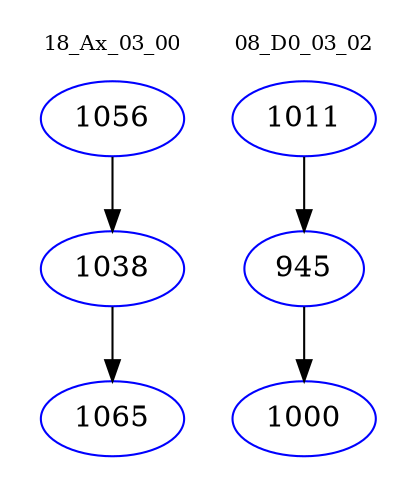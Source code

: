 digraph{
subgraph cluster_0 {
color = white
label = "18_Ax_03_00";
fontsize=10;
T0_1056 [label="1056", color="blue"]
T0_1056 -> T0_1038 [color="black"]
T0_1038 [label="1038", color="blue"]
T0_1038 -> T0_1065 [color="black"]
T0_1065 [label="1065", color="blue"]
}
subgraph cluster_1 {
color = white
label = "08_D0_03_02";
fontsize=10;
T1_1011 [label="1011", color="blue"]
T1_1011 -> T1_945 [color="black"]
T1_945 [label="945", color="blue"]
T1_945 -> T1_1000 [color="black"]
T1_1000 [label="1000", color="blue"]
}
}
